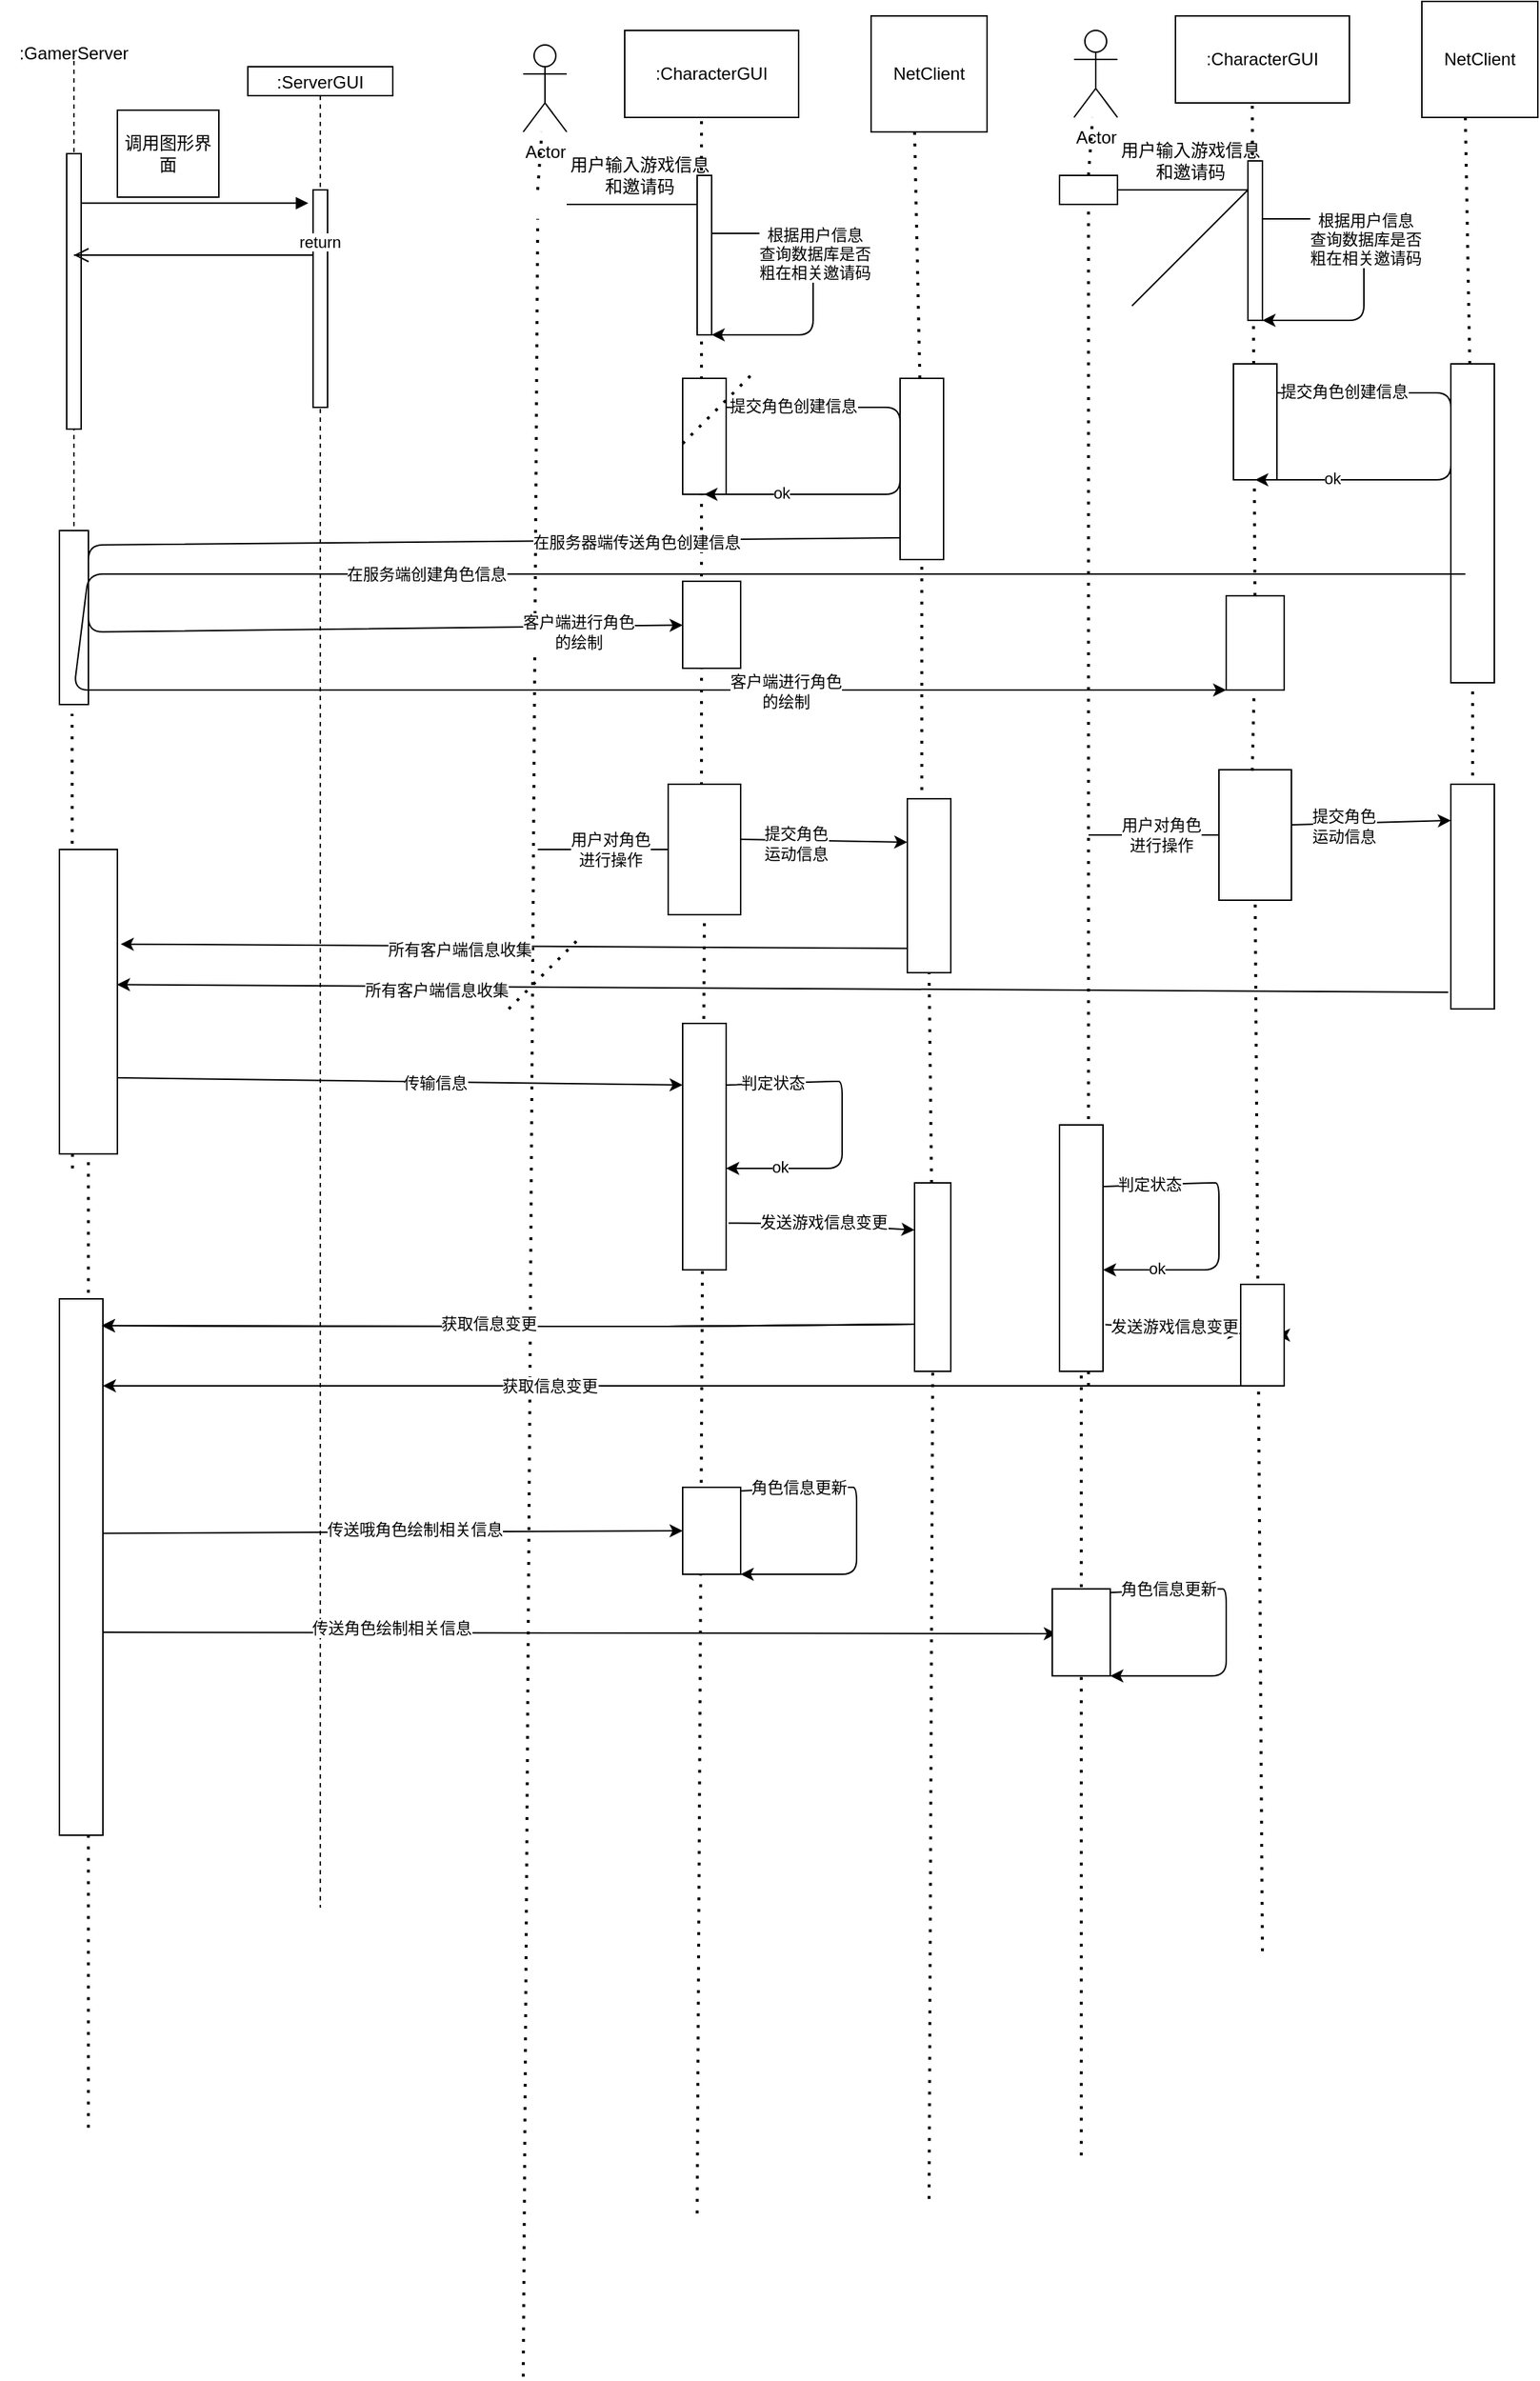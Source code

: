 <mxfile version="20.0.4" type="github">
  <diagram id="kgpKYQtTHZ0yAKxKKP6v" name="Page-1">
    <mxGraphModel dx="2178" dy="1340" grid="1" gridSize="10" guides="1" tooltips="1" connect="1" arrows="1" fold="1" page="1" pageScale="1" pageWidth="850" pageHeight="1100" math="0" shadow="0">
      <root>
        <mxCell id="0" />
        <mxCell id="1" parent="0" />
        <mxCell id="3nuBFxr9cyL0pnOWT2aG-1" value=":GamerServer" style="shape=umlLifeline;perimeter=lifelinePerimeter;container=1;collapsible=0;recursiveResize=0;rounded=0;shadow=0;strokeWidth=1;size=0;" parent="1" vertex="1">
          <mxGeometry y="60" width="100" height="330" as="geometry" />
        </mxCell>
        <mxCell id="3nuBFxr9cyL0pnOWT2aG-2" value="" style="points=[];perimeter=orthogonalPerimeter;rounded=0;shadow=0;strokeWidth=1;" parent="3nuBFxr9cyL0pnOWT2aG-1" vertex="1">
          <mxGeometry x="45" y="70" width="10" height="190" as="geometry" />
        </mxCell>
        <mxCell id="3nuBFxr9cyL0pnOWT2aG-5" value=":ServerGUI" style="shape=umlLifeline;perimeter=lifelinePerimeter;container=1;collapsible=0;recursiveResize=0;rounded=0;shadow=0;strokeWidth=1;size=20;" parent="1" vertex="1">
          <mxGeometry x="170" y="70" width="100" height="1270" as="geometry" />
        </mxCell>
        <mxCell id="3nuBFxr9cyL0pnOWT2aG-6" value="" style="points=[];perimeter=orthogonalPerimeter;rounded=0;shadow=0;strokeWidth=1;" parent="3nuBFxr9cyL0pnOWT2aG-5" vertex="1">
          <mxGeometry x="45" y="85" width="10" height="150" as="geometry" />
        </mxCell>
        <mxCell id="3nuBFxr9cyL0pnOWT2aG-8" value="" style="verticalAlign=bottom;endArrow=block;shadow=0;strokeWidth=1;entryX=-0.331;entryY=0.061;entryDx=0;entryDy=0;entryPerimeter=0;" parent="1" source="3nuBFxr9cyL0pnOWT2aG-2" target="3nuBFxr9cyL0pnOWT2aG-6" edge="1">
          <mxGeometry relative="1" as="geometry">
            <mxPoint x="165" y="160" as="sourcePoint" />
            <mxPoint x="240" y="140" as="targetPoint" />
          </mxGeometry>
        </mxCell>
        <mxCell id="3nuBFxr9cyL0pnOWT2aG-10" value="return" style="verticalAlign=bottom;endArrow=open;dashed=1;endSize=8;shadow=0;strokeWidth=1;" parent="1" source="3nuBFxr9cyL0pnOWT2aG-1" edge="1">
          <mxGeometry relative="1" as="geometry">
            <mxPoint x="50" y="200" as="targetPoint" />
            <mxPoint x="50" y="200" as="sourcePoint" />
            <Array as="points">
              <mxPoint x="160" y="200" />
              <mxPoint x="220" y="200" />
            </Array>
          </mxGeometry>
        </mxCell>
        <mxCell id="4ySIcX1jQTBrxYseHRK0-2" value="调用图形界面" style="whiteSpace=wrap;html=1;" vertex="1" parent="1">
          <mxGeometry x="80" y="100" width="70" height="60" as="geometry" />
        </mxCell>
        <mxCell id="3nuBFxr9cyL0pnOWT2aG-4" value="" style="points=[];perimeter=orthogonalPerimeter;rounded=0;shadow=0;strokeWidth=1;" parent="1" vertex="1">
          <mxGeometry x="40" y="390" width="20" height="120" as="geometry" />
        </mxCell>
        <mxCell id="4ySIcX1jQTBrxYseHRK0-4" value="Actor" style="shape=umlActor;verticalLabelPosition=bottom;verticalAlign=top;html=1;outlineConnect=0;" vertex="1" parent="1">
          <mxGeometry x="360" y="55" width="30" height="60" as="geometry" />
        </mxCell>
        <mxCell id="4ySIcX1jQTBrxYseHRK0-5" value="" style="endArrow=none;dashed=1;html=1;dashPattern=1 3;strokeWidth=2;rounded=0;" edge="1" parent="1">
          <mxGeometry width="50" height="50" relative="1" as="geometry">
            <mxPoint x="360" y="1663.486" as="sourcePoint" />
            <mxPoint x="370" y="175" as="targetPoint" />
          </mxGeometry>
        </mxCell>
        <mxCell id="4ySIcX1jQTBrxYseHRK0-7" value="" style="endArrow=none;dashed=1;html=1;dashPattern=1 3;strokeWidth=2;rounded=0;exitX=0.5;exitY=0;exitDx=0;exitDy=0;" edge="1" parent="1" target="4ySIcX1jQTBrxYseHRK0-4">
          <mxGeometry width="50" height="50" relative="1" as="geometry">
            <mxPoint x="370" y="155" as="sourcePoint" />
            <mxPoint x="360" y="195" as="targetPoint" />
          </mxGeometry>
        </mxCell>
        <mxCell id="4ySIcX1jQTBrxYseHRK0-10" value="用户输入游戏信息&lt;br&gt;和邀请码" style="text;html=1;resizable=0;autosize=1;align=center;verticalAlign=middle;points=[];fillColor=none;strokeColor=none;rounded=0;sketch=0;" vertex="1" parent="1">
          <mxGeometry x="380" y="125" width="120" height="40" as="geometry" />
        </mxCell>
        <mxCell id="4ySIcX1jQTBrxYseHRK0-11" value=":CharacterGUI" style="rounded=0;whiteSpace=wrap;html=1;sketch=0;" vertex="1" parent="1">
          <mxGeometry x="430" y="45" width="120" height="60" as="geometry" />
        </mxCell>
        <mxCell id="4ySIcX1jQTBrxYseHRK0-12" value="" style="endArrow=none;dashed=1;html=1;dashPattern=1 3;strokeWidth=2;rounded=1;sketch=0;curved=0;" edge="1" parent="1">
          <mxGeometry width="50" height="50" relative="1" as="geometry">
            <mxPoint x="483" y="565.667" as="sourcePoint" />
            <mxPoint x="483" y="105" as="targetPoint" />
          </mxGeometry>
        </mxCell>
        <mxCell id="4ySIcX1jQTBrxYseHRK0-14" value="" style="rounded=0;whiteSpace=wrap;html=1;sketch=0;" vertex="1" parent="1">
          <mxGeometry x="480" y="145" width="10" height="110" as="geometry" />
        </mxCell>
        <mxCell id="4ySIcX1jQTBrxYseHRK0-18" value="" style="rounded=0;whiteSpace=wrap;html=1;sketch=0;" vertex="1" parent="1">
          <mxGeometry x="470" y="285" width="30" height="80" as="geometry" />
        </mxCell>
        <mxCell id="4ySIcX1jQTBrxYseHRK0-21" value="" style="endArrow=classic;html=1;rounded=1;sketch=0;curved=0;entryX=1;entryY=1;entryDx=0;entryDy=0;" edge="1" parent="1" target="4ySIcX1jQTBrxYseHRK0-14">
          <mxGeometry width="50" height="50" relative="1" as="geometry">
            <mxPoint x="490" y="185" as="sourcePoint" />
            <mxPoint x="550" y="255" as="targetPoint" />
            <Array as="points">
              <mxPoint x="560" y="185" />
              <mxPoint x="560" y="255" />
            </Array>
          </mxGeometry>
        </mxCell>
        <mxCell id="4ySIcX1jQTBrxYseHRK0-23" value="根据用户信息&lt;br&gt;查询数据库是否&lt;br&gt;粗在相关邀请码" style="edgeLabel;html=1;align=center;verticalAlign=middle;resizable=0;points=[];" vertex="1" connectable="0" parent="4ySIcX1jQTBrxYseHRK0-21">
          <mxGeometry x="-0.198" y="1" relative="1" as="geometry">
            <mxPoint as="offset" />
          </mxGeometry>
        </mxCell>
        <mxCell id="4ySIcX1jQTBrxYseHRK0-24" value="NetClient" style="whiteSpace=wrap;html=1;aspect=fixed;rounded=0;sketch=0;" vertex="1" parent="1">
          <mxGeometry x="600" y="35" width="80" height="80" as="geometry" />
        </mxCell>
        <mxCell id="4ySIcX1jQTBrxYseHRK0-25" value="" style="endArrow=none;dashed=1;html=1;dashPattern=1 3;strokeWidth=2;rounded=1;sketch=0;curved=0;entryX=0.375;entryY=1;entryDx=0;entryDy=0;startArrow=none;entryPerimeter=0;" edge="1" parent="1" source="4ySIcX1jQTBrxYseHRK0-26" target="4ySIcX1jQTBrxYseHRK0-24">
          <mxGeometry width="50" height="50" relative="1" as="geometry">
            <mxPoint x="640" y="575" as="sourcePoint" />
            <mxPoint x="370" y="155" as="targetPoint" />
          </mxGeometry>
        </mxCell>
        <mxCell id="4ySIcX1jQTBrxYseHRK0-26" value="" style="rounded=0;whiteSpace=wrap;html=1;sketch=0;" vertex="1" parent="1">
          <mxGeometry x="620" y="285" width="30" height="125" as="geometry" />
        </mxCell>
        <mxCell id="4ySIcX1jQTBrxYseHRK0-27" value="" style="endArrow=none;dashed=1;html=1;dashPattern=1 3;strokeWidth=2;rounded=1;sketch=0;curved=0;entryX=0.5;entryY=1;entryDx=0;entryDy=0;" edge="1" parent="1" target="4ySIcX1jQTBrxYseHRK0-26">
          <mxGeometry width="50" height="50" relative="1" as="geometry">
            <mxPoint x="635" y="665" as="sourcePoint" />
            <mxPoint x="640" y="115" as="targetPoint" />
          </mxGeometry>
        </mxCell>
        <mxCell id="4ySIcX1jQTBrxYseHRK0-28" value="" style="endArrow=classic;html=1;rounded=1;sketch=0;curved=0;exitX=1;exitY=0.25;exitDx=0;exitDy=0;entryX=0.5;entryY=1;entryDx=0;entryDy=0;" edge="1" parent="1" source="4ySIcX1jQTBrxYseHRK0-18" target="4ySIcX1jQTBrxYseHRK0-18">
          <mxGeometry width="50" height="50" relative="1" as="geometry">
            <mxPoint x="320" y="335" as="sourcePoint" />
            <mxPoint x="510" y="355" as="targetPoint" />
            <Array as="points">
              <mxPoint x="620" y="305" />
              <mxPoint x="620" y="335" />
              <mxPoint x="620" y="365" />
            </Array>
          </mxGeometry>
        </mxCell>
        <mxCell id="4ySIcX1jQTBrxYseHRK0-29" value="提交角色创建信息" style="edgeLabel;html=1;align=center;verticalAlign=middle;resizable=0;points=[];" vertex="1" connectable="0" parent="4ySIcX1jQTBrxYseHRK0-28">
          <mxGeometry x="-0.709" y="1" relative="1" as="geometry">
            <mxPoint as="offset" />
          </mxGeometry>
        </mxCell>
        <mxCell id="4ySIcX1jQTBrxYseHRK0-30" value="ok" style="edgeLabel;html=1;align=center;verticalAlign=middle;resizable=0;points=[];" vertex="1" connectable="0" parent="4ySIcX1jQTBrxYseHRK0-28">
          <mxGeometry x="0.665" y="-1" relative="1" as="geometry">
            <mxPoint as="offset" />
          </mxGeometry>
        </mxCell>
        <mxCell id="4ySIcX1jQTBrxYseHRK0-31" value="" style="endArrow=classic;html=1;rounded=1;sketch=0;curved=0;" edge="1" parent="1" target="4ySIcX1jQTBrxYseHRK0-34">
          <mxGeometry width="50" height="50" relative="1" as="geometry">
            <mxPoint x="620" y="395" as="sourcePoint" />
            <mxPoint x="500" y="460" as="targetPoint" />
            <Array as="points">
              <mxPoint x="60" y="400" />
              <mxPoint x="60" y="460" />
            </Array>
          </mxGeometry>
        </mxCell>
        <mxCell id="4ySIcX1jQTBrxYseHRK0-32" value="在服务器端传送角色创建信息" style="edgeLabel;html=1;align=center;verticalAlign=middle;resizable=0;points=[];" vertex="1" connectable="0" parent="4ySIcX1jQTBrxYseHRK0-31">
          <mxGeometry x="-0.086" y="-1" relative="1" as="geometry">
            <mxPoint x="288" as="offset" />
          </mxGeometry>
        </mxCell>
        <mxCell id="4ySIcX1jQTBrxYseHRK0-33" value="客户端进行角色&lt;br&gt;的绘制" style="edgeLabel;html=1;align=center;verticalAlign=middle;resizable=0;points=[];" vertex="1" connectable="0" parent="4ySIcX1jQTBrxYseHRK0-31">
          <mxGeometry x="0.418" y="-1" relative="1" as="geometry">
            <mxPoint x="227" as="offset" />
          </mxGeometry>
        </mxCell>
        <mxCell id="4ySIcX1jQTBrxYseHRK0-182" value="" style="endArrow=none;html=1;rounded=1;sketch=0;curved=0;exitX=1;exitY=0.5;exitDx=0;exitDy=0;" edge="1" source="4ySIcX1jQTBrxYseHRK0-165" parent="4ySIcX1jQTBrxYseHRK0-31">
          <mxGeometry width="50" height="50" relative="1" as="geometry">
            <mxPoint x="780" y="235" as="sourcePoint" />
            <mxPoint x="860" y="155" as="targetPoint" />
          </mxGeometry>
        </mxCell>
        <mxCell id="4ySIcX1jQTBrxYseHRK0-34" value="" style="rounded=0;whiteSpace=wrap;html=1;sketch=0;" vertex="1" parent="1">
          <mxGeometry x="470" y="425" width="40" height="60" as="geometry" />
        </mxCell>
        <mxCell id="4ySIcX1jQTBrxYseHRK0-36" value="" style="endArrow=none;dashed=1;html=1;dashPattern=1 3;strokeWidth=2;rounded=1;sketch=0;curved=0;entryX=0.436;entryY=1.053;entryDx=0;entryDy=0;entryPerimeter=0;" edge="1" parent="1" target="3nuBFxr9cyL0pnOWT2aG-4">
          <mxGeometry width="50" height="50" relative="1" as="geometry">
            <mxPoint x="49" y="830" as="sourcePoint" />
            <mxPoint x="400" y="390" as="targetPoint" />
          </mxGeometry>
        </mxCell>
        <mxCell id="4ySIcX1jQTBrxYseHRK0-52" value="" style="endArrow=none;html=1;rounded=1;sketch=0;curved=0;exitX=1;exitY=0.5;exitDx=0;exitDy=0;" edge="1" parent="1">
          <mxGeometry width="50" height="50" relative="1" as="geometry">
            <mxPoint x="390" y="165" as="sourcePoint" />
            <mxPoint x="480" y="165" as="targetPoint" />
          </mxGeometry>
        </mxCell>
        <mxCell id="4ySIcX1jQTBrxYseHRK0-53" value="" style="endArrow=none;html=1;rounded=1;sketch=0;curved=0;" edge="1" parent="1" target="4ySIcX1jQTBrxYseHRK0-54">
          <mxGeometry width="50" height="50" relative="1" as="geometry">
            <mxPoint x="370" y="610" as="sourcePoint" />
            <mxPoint x="450" y="545" as="targetPoint" />
          </mxGeometry>
        </mxCell>
        <mxCell id="4ySIcX1jQTBrxYseHRK0-55" value="用户对角色&lt;br&gt;进行操作" style="edgeLabel;html=1;align=center;verticalAlign=middle;resizable=0;points=[];" vertex="1" connectable="0" parent="4ySIcX1jQTBrxYseHRK0-53">
          <mxGeometry x="-0.158" y="2" relative="1" as="geometry">
            <mxPoint x="12" y="2" as="offset" />
          </mxGeometry>
        </mxCell>
        <mxCell id="4ySIcX1jQTBrxYseHRK0-54" value="" style="rounded=0;whiteSpace=wrap;html=1;sketch=0;" vertex="1" parent="1">
          <mxGeometry x="460" y="565" width="50" height="90" as="geometry" />
        </mxCell>
        <mxCell id="4ySIcX1jQTBrxYseHRK0-56" value="" style="rounded=0;whiteSpace=wrap;html=1;sketch=0;" vertex="1" parent="1">
          <mxGeometry x="625" y="575" width="30" height="120" as="geometry" />
        </mxCell>
        <mxCell id="4ySIcX1jQTBrxYseHRK0-60" value="" style="endArrow=classic;html=1;rounded=1;sketch=0;curved=0;entryX=0;entryY=0.25;entryDx=0;entryDy=0;" edge="1" parent="1" target="4ySIcX1jQTBrxYseHRK0-56">
          <mxGeometry width="50" height="50" relative="1" as="geometry">
            <mxPoint x="510" y="603" as="sourcePoint" />
            <mxPoint x="470" y="265" as="targetPoint" />
          </mxGeometry>
        </mxCell>
        <mxCell id="4ySIcX1jQTBrxYseHRK0-61" value="提交角色&lt;br&gt;运动信息" style="edgeLabel;html=1;align=center;verticalAlign=middle;resizable=0;points=[];" vertex="1" connectable="0" parent="4ySIcX1jQTBrxYseHRK0-60">
          <mxGeometry x="-0.349" y="-2" relative="1" as="geometry">
            <mxPoint as="offset" />
          </mxGeometry>
        </mxCell>
        <mxCell id="4ySIcX1jQTBrxYseHRK0-63" value="" style="rounded=0;whiteSpace=wrap;html=1;sketch=0;" vertex="1" parent="1">
          <mxGeometry x="40" y="610" width="40" height="210" as="geometry" />
        </mxCell>
        <mxCell id="4ySIcX1jQTBrxYseHRK0-64" value="" style="endArrow=none;dashed=1;html=1;dashPattern=1 3;strokeWidth=2;rounded=1;sketch=0;curved=0;entryX=0.5;entryY=1;entryDx=0;entryDy=0;" edge="1" parent="1" target="4ySIcX1jQTBrxYseHRK0-54">
          <mxGeometry width="50" height="50" relative="1" as="geometry">
            <mxPoint x="480" y="1550.871" as="sourcePoint" />
            <mxPoint x="330" y="670" as="targetPoint" />
          </mxGeometry>
        </mxCell>
        <mxCell id="4ySIcX1jQTBrxYseHRK0-65" value="" style="endArrow=classic;html=1;rounded=1;sketch=0;curved=0;exitX=0.018;exitY=0.86;exitDx=0;exitDy=0;entryX=1.057;entryY=0.311;entryDx=0;entryDy=0;entryPerimeter=0;exitPerimeter=0;" edge="1" parent="1" source="4ySIcX1jQTBrxYseHRK0-56" target="4ySIcX1jQTBrxYseHRK0-63">
          <mxGeometry width="50" height="50" relative="1" as="geometry">
            <mxPoint x="280" y="630" as="sourcePoint" />
            <mxPoint x="330" y="580" as="targetPoint" />
          </mxGeometry>
        </mxCell>
        <mxCell id="4ySIcX1jQTBrxYseHRK0-189" value="所有客户端信息收集" style="edgeLabel;html=1;align=center;verticalAlign=middle;resizable=0;points=[];" vertex="1" connectable="0" parent="4ySIcX1jQTBrxYseHRK0-65">
          <mxGeometry x="0.145" y="2" relative="1" as="geometry">
            <mxPoint x="1" as="offset" />
          </mxGeometry>
        </mxCell>
        <mxCell id="4ySIcX1jQTBrxYseHRK0-163" value="Actor" style="shape=umlActor;verticalLabelPosition=bottom;verticalAlign=top;html=1;outlineConnect=0;" vertex="1" parent="1">
          <mxGeometry x="740" y="45" width="30" height="60" as="geometry" />
        </mxCell>
        <mxCell id="4ySIcX1jQTBrxYseHRK0-164" value="" style="endArrow=none;dashed=1;html=1;dashPattern=1 3;strokeWidth=2;rounded=0;" edge="1" target="4ySIcX1jQTBrxYseHRK0-165" parent="1">
          <mxGeometry width="50" height="50" relative="1" as="geometry">
            <mxPoint x="750" y="980" as="sourcePoint" />
            <mxPoint x="760" y="135" as="targetPoint" />
          </mxGeometry>
        </mxCell>
        <mxCell id="4ySIcX1jQTBrxYseHRK0-165" value="" style="rounded=0;whiteSpace=wrap;html=1;" vertex="1" parent="1">
          <mxGeometry x="730" y="145" width="40" height="20" as="geometry" />
        </mxCell>
        <mxCell id="4ySIcX1jQTBrxYseHRK0-166" value="" style="endArrow=none;dashed=1;html=1;dashPattern=1 3;strokeWidth=2;rounded=0;exitX=0.5;exitY=0;exitDx=0;exitDy=0;" edge="1" source="4ySIcX1jQTBrxYseHRK0-165" target="4ySIcX1jQTBrxYseHRK0-163" parent="1">
          <mxGeometry width="50" height="50" relative="1" as="geometry">
            <mxPoint x="750" y="135" as="sourcePoint" />
            <mxPoint x="740" y="185" as="targetPoint" />
          </mxGeometry>
        </mxCell>
        <mxCell id="4ySIcX1jQTBrxYseHRK0-167" value="用户输入游戏信息&lt;br&gt;和邀请码" style="text;html=1;resizable=0;autosize=1;align=center;verticalAlign=middle;points=[];fillColor=none;strokeColor=none;rounded=0;sketch=0;" vertex="1" parent="1">
          <mxGeometry x="760" y="115" width="120" height="40" as="geometry" />
        </mxCell>
        <mxCell id="4ySIcX1jQTBrxYseHRK0-168" value=":CharacterGUI" style="rounded=0;whiteSpace=wrap;html=1;sketch=0;" vertex="1" parent="1">
          <mxGeometry x="810" y="35" width="120" height="60" as="geometry" />
        </mxCell>
        <mxCell id="4ySIcX1jQTBrxYseHRK0-169" value="" style="endArrow=none;dashed=1;html=1;dashPattern=1 3;strokeWidth=2;rounded=1;sketch=0;curved=0;startArrow=none;" edge="1" parent="1" source="4ySIcX1jQTBrxYseHRK0-181">
          <mxGeometry width="50" height="50" relative="1" as="geometry">
            <mxPoint x="863" y="555.667" as="sourcePoint" />
            <mxPoint x="863" y="95" as="targetPoint" />
          </mxGeometry>
        </mxCell>
        <mxCell id="4ySIcX1jQTBrxYseHRK0-170" value="" style="rounded=0;whiteSpace=wrap;html=1;sketch=0;" vertex="1" parent="1">
          <mxGeometry x="860" y="135" width="10" height="110" as="geometry" />
        </mxCell>
        <mxCell id="4ySIcX1jQTBrxYseHRK0-171" value="" style="rounded=0;whiteSpace=wrap;html=1;sketch=0;" vertex="1" parent="1">
          <mxGeometry x="850" y="275" width="30" height="80" as="geometry" />
        </mxCell>
        <mxCell id="4ySIcX1jQTBrxYseHRK0-172" value="" style="endArrow=classic;html=1;rounded=1;sketch=0;curved=0;entryX=1;entryY=1;entryDx=0;entryDy=0;" edge="1" target="4ySIcX1jQTBrxYseHRK0-170" parent="1">
          <mxGeometry width="50" height="50" relative="1" as="geometry">
            <mxPoint x="870" y="175" as="sourcePoint" />
            <mxPoint x="930" y="245" as="targetPoint" />
            <Array as="points">
              <mxPoint x="940" y="175" />
              <mxPoint x="940" y="245" />
            </Array>
          </mxGeometry>
        </mxCell>
        <mxCell id="4ySIcX1jQTBrxYseHRK0-173" value="根据用户信息&lt;br&gt;查询数据库是否&lt;br&gt;粗在相关邀请码" style="edgeLabel;html=1;align=center;verticalAlign=middle;resizable=0;points=[];" vertex="1" connectable="0" parent="4ySIcX1jQTBrxYseHRK0-172">
          <mxGeometry x="-0.198" y="1" relative="1" as="geometry">
            <mxPoint as="offset" />
          </mxGeometry>
        </mxCell>
        <mxCell id="4ySIcX1jQTBrxYseHRK0-174" value="NetClient" style="whiteSpace=wrap;html=1;aspect=fixed;rounded=0;sketch=0;" vertex="1" parent="1">
          <mxGeometry x="980" y="25" width="80" height="80" as="geometry" />
        </mxCell>
        <mxCell id="4ySIcX1jQTBrxYseHRK0-175" value="" style="endArrow=none;dashed=1;html=1;dashPattern=1 3;strokeWidth=2;rounded=1;sketch=0;curved=0;entryX=0.375;entryY=1;entryDx=0;entryDy=0;startArrow=none;entryPerimeter=0;" edge="1" source="4ySIcX1jQTBrxYseHRK0-176" target="4ySIcX1jQTBrxYseHRK0-174" parent="1">
          <mxGeometry width="50" height="50" relative="1" as="geometry">
            <mxPoint x="1020" y="565" as="sourcePoint" />
            <mxPoint x="750" y="145" as="targetPoint" />
          </mxGeometry>
        </mxCell>
        <mxCell id="4ySIcX1jQTBrxYseHRK0-176" value="" style="rounded=0;whiteSpace=wrap;html=1;sketch=0;" vertex="1" parent="1">
          <mxGeometry x="1000" y="275" width="30" height="220" as="geometry" />
        </mxCell>
        <mxCell id="4ySIcX1jQTBrxYseHRK0-177" value="" style="endArrow=none;dashed=1;html=1;dashPattern=1 3;strokeWidth=2;rounded=1;sketch=0;curved=0;entryX=0.5;entryY=1;entryDx=0;entryDy=0;" edge="1" target="4ySIcX1jQTBrxYseHRK0-176" parent="1">
          <mxGeometry width="50" height="50" relative="1" as="geometry">
            <mxPoint x="1015" y="655" as="sourcePoint" />
            <mxPoint x="1020" y="105" as="targetPoint" />
          </mxGeometry>
        </mxCell>
        <mxCell id="4ySIcX1jQTBrxYseHRK0-178" value="" style="endArrow=classic;html=1;rounded=1;sketch=0;curved=0;exitX=1;exitY=0.25;exitDx=0;exitDy=0;entryX=0.5;entryY=1;entryDx=0;entryDy=0;" edge="1" source="4ySIcX1jQTBrxYseHRK0-171" target="4ySIcX1jQTBrxYseHRK0-171" parent="1">
          <mxGeometry width="50" height="50" relative="1" as="geometry">
            <mxPoint x="700" y="325" as="sourcePoint" />
            <mxPoint x="890" y="345" as="targetPoint" />
            <Array as="points">
              <mxPoint x="1000" y="295" />
              <mxPoint x="1000" y="325" />
              <mxPoint x="1000" y="355" />
            </Array>
          </mxGeometry>
        </mxCell>
        <mxCell id="4ySIcX1jQTBrxYseHRK0-179" value="提交角色创建信息" style="edgeLabel;html=1;align=center;verticalAlign=middle;resizable=0;points=[];" vertex="1" connectable="0" parent="4ySIcX1jQTBrxYseHRK0-178">
          <mxGeometry x="-0.709" y="1" relative="1" as="geometry">
            <mxPoint as="offset" />
          </mxGeometry>
        </mxCell>
        <mxCell id="4ySIcX1jQTBrxYseHRK0-180" value="ok" style="edgeLabel;html=1;align=center;verticalAlign=middle;resizable=0;points=[];" vertex="1" connectable="0" parent="4ySIcX1jQTBrxYseHRK0-178">
          <mxGeometry x="0.665" y="-1" relative="1" as="geometry">
            <mxPoint as="offset" />
          </mxGeometry>
        </mxCell>
        <mxCell id="4ySIcX1jQTBrxYseHRK0-183" value="" style="endArrow=none;html=1;rounded=1;sketch=0;curved=0;" edge="1" target="4ySIcX1jQTBrxYseHRK0-185" parent="1">
          <mxGeometry width="50" height="50" relative="1" as="geometry">
            <mxPoint x="750" y="600" as="sourcePoint" />
            <mxPoint x="830" y="535" as="targetPoint" />
          </mxGeometry>
        </mxCell>
        <mxCell id="4ySIcX1jQTBrxYseHRK0-184" value="用户对角色&lt;br&gt;进行操作" style="edgeLabel;html=1;align=center;verticalAlign=middle;resizable=0;points=[];" vertex="1" connectable="0" parent="4ySIcX1jQTBrxYseHRK0-183">
          <mxGeometry x="-0.158" y="2" relative="1" as="geometry">
            <mxPoint x="12" y="2" as="offset" />
          </mxGeometry>
        </mxCell>
        <mxCell id="4ySIcX1jQTBrxYseHRK0-185" value="" style="rounded=0;whiteSpace=wrap;html=1;sketch=0;" vertex="1" parent="1">
          <mxGeometry x="840" y="555" width="50" height="90" as="geometry" />
        </mxCell>
        <mxCell id="4ySIcX1jQTBrxYseHRK0-186" value="" style="rounded=0;whiteSpace=wrap;html=1;sketch=0;" vertex="1" parent="1">
          <mxGeometry x="1000" y="565" width="30" height="155" as="geometry" />
        </mxCell>
        <mxCell id="4ySIcX1jQTBrxYseHRK0-187" value="" style="endArrow=classic;html=1;rounded=1;sketch=0;curved=0;" edge="1" parent="1">
          <mxGeometry width="50" height="50" relative="1" as="geometry">
            <mxPoint x="890" y="593" as="sourcePoint" />
            <mxPoint x="1000" y="590" as="targetPoint" />
          </mxGeometry>
        </mxCell>
        <mxCell id="4ySIcX1jQTBrxYseHRK0-188" value="提交角色&lt;br&gt;运动信息" style="edgeLabel;html=1;align=center;verticalAlign=middle;resizable=0;points=[];" vertex="1" connectable="0" parent="4ySIcX1jQTBrxYseHRK0-187">
          <mxGeometry x="-0.349" y="-2" relative="1" as="geometry">
            <mxPoint as="offset" />
          </mxGeometry>
        </mxCell>
        <mxCell id="4ySIcX1jQTBrxYseHRK0-190" value="" style="endArrow=none;dashed=1;html=1;dashPattern=1 3;strokeWidth=2;rounded=1;sketch=0;curved=0;" edge="1" parent="1">
          <mxGeometry width="50" height="50" relative="1" as="geometry">
            <mxPoint x="350" y="720" as="sourcePoint" />
            <mxPoint x="400" y="670" as="targetPoint" />
          </mxGeometry>
        </mxCell>
        <mxCell id="4ySIcX1jQTBrxYseHRK0-191" value="" style="endArrow=none;dashed=1;html=1;dashPattern=1 3;strokeWidth=2;rounded=1;sketch=0;curved=0;entryX=0.5;entryY=1;entryDx=0;entryDy=0;" edge="1" parent="1" target="4ySIcX1jQTBrxYseHRK0-185">
          <mxGeometry width="50" height="50" relative="1" as="geometry">
            <mxPoint x="870" y="1370" as="sourcePoint" />
            <mxPoint x="880" y="730" as="targetPoint" />
          </mxGeometry>
        </mxCell>
        <mxCell id="4ySIcX1jQTBrxYseHRK0-192" value="" style="endArrow=classic;html=1;rounded=1;sketch=0;curved=0;exitX=-0.06;exitY=0.926;exitDx=0;exitDy=0;exitPerimeter=0;entryX=0.992;entryY=0.444;entryDx=0;entryDy=0;entryPerimeter=0;" edge="1" parent="1" source="4ySIcX1jQTBrxYseHRK0-186" target="4ySIcX1jQTBrxYseHRK0-63">
          <mxGeometry width="50" height="50" relative="1" as="geometry">
            <mxPoint x="640" y="750" as="sourcePoint" />
            <mxPoint x="690" y="700" as="targetPoint" />
          </mxGeometry>
        </mxCell>
        <mxCell id="4ySIcX1jQTBrxYseHRK0-193" value="所有客户端信息收集" style="edgeLabel;html=1;align=center;verticalAlign=middle;resizable=0;points=[];" vertex="1" connectable="0" parent="4ySIcX1jQTBrxYseHRK0-192">
          <mxGeometry x="0.519" y="2" relative="1" as="geometry">
            <mxPoint x="-1" as="offset" />
          </mxGeometry>
        </mxCell>
        <mxCell id="4ySIcX1jQTBrxYseHRK0-194" value="" style="endArrow=classic;html=1;rounded=1;sketch=0;curved=0;entryX=0;entryY=1;entryDx=0;entryDy=0;" edge="1" parent="1" target="4ySIcX1jQTBrxYseHRK0-181">
          <mxGeometry width="50" height="50" relative="1" as="geometry">
            <mxPoint x="1010" y="420" as="sourcePoint" />
            <mxPoint x="500" y="460" as="targetPoint" />
            <Array as="points">
              <mxPoint x="60" y="420" />
              <mxPoint x="50" y="500" />
            </Array>
          </mxGeometry>
        </mxCell>
        <mxCell id="4ySIcX1jQTBrxYseHRK0-196" value="客户端进行角色&lt;br&gt;的绘制" style="edgeLabel;html=1;align=center;verticalAlign=middle;resizable=0;points=[];" vertex="1" connectable="0" parent="4ySIcX1jQTBrxYseHRK0-194">
          <mxGeometry x="0.418" y="-1" relative="1" as="geometry">
            <mxPoint x="227" as="offset" />
          </mxGeometry>
        </mxCell>
        <mxCell id="4ySIcX1jQTBrxYseHRK0-197" value="" style="endArrow=none;html=1;rounded=1;sketch=0;curved=0;exitX=1;exitY=0.5;exitDx=0;exitDy=0;" edge="1" parent="4ySIcX1jQTBrxYseHRK0-194">
          <mxGeometry width="50" height="50" relative="1" as="geometry">
            <mxPoint x="780" y="235" as="sourcePoint" />
            <mxPoint x="860" y="155" as="targetPoint" />
          </mxGeometry>
        </mxCell>
        <mxCell id="4ySIcX1jQTBrxYseHRK0-203" value="在服务端创建角色信息" style="edgeLabel;html=1;align=center;verticalAlign=middle;resizable=0;points=[];" vertex="1" connectable="0" parent="4ySIcX1jQTBrxYseHRK0-194">
          <mxGeometry x="-0.36" relative="1" as="geometry">
            <mxPoint x="-133" as="offset" />
          </mxGeometry>
        </mxCell>
        <mxCell id="4ySIcX1jQTBrxYseHRK0-181" value="" style="rounded=0;whiteSpace=wrap;html=1;sketch=0;" vertex="1" parent="1">
          <mxGeometry x="845" y="435" width="40" height="65" as="geometry" />
        </mxCell>
        <mxCell id="4ySIcX1jQTBrxYseHRK0-202" value="" style="endArrow=none;dashed=1;html=1;dashPattern=1 3;strokeWidth=2;rounded=1;sketch=0;curved=0;" edge="1" parent="1" target="4ySIcX1jQTBrxYseHRK0-181">
          <mxGeometry width="50" height="50" relative="1" as="geometry">
            <mxPoint x="863" y="555.667" as="sourcePoint" />
            <mxPoint x="863" y="95.0" as="targetPoint" />
          </mxGeometry>
        </mxCell>
        <mxCell id="4ySIcX1jQTBrxYseHRK0-204" value="" style="rounded=0;whiteSpace=wrap;html=1;sketch=0;" vertex="1" parent="1">
          <mxGeometry x="470" y="730" width="30" height="170" as="geometry" />
        </mxCell>
        <mxCell id="4ySIcX1jQTBrxYseHRK0-205" value="" style="endArrow=classic;html=1;rounded=1;sketch=0;curved=0;exitX=1;exitY=0.75;exitDx=0;exitDy=0;entryX=0;entryY=0.25;entryDx=0;entryDy=0;" edge="1" parent="1" source="4ySIcX1jQTBrxYseHRK0-63" target="4ySIcX1jQTBrxYseHRK0-204">
          <mxGeometry width="50" height="50" relative="1" as="geometry">
            <mxPoint x="460" y="800" as="sourcePoint" />
            <mxPoint x="510" y="750" as="targetPoint" />
          </mxGeometry>
        </mxCell>
        <mxCell id="4ySIcX1jQTBrxYseHRK0-206" value="传输信息" style="edgeLabel;html=1;align=center;verticalAlign=middle;resizable=0;points=[];" vertex="1" connectable="0" parent="4ySIcX1jQTBrxYseHRK0-205">
          <mxGeometry x="0.122" relative="1" as="geometry">
            <mxPoint as="offset" />
          </mxGeometry>
        </mxCell>
        <mxCell id="4ySIcX1jQTBrxYseHRK0-211" value="" style="endArrow=none;dashed=1;html=1;dashPattern=1 3;strokeWidth=2;rounded=1;sketch=0;curved=0;" edge="1" parent="1">
          <mxGeometry width="50" height="50" relative="1" as="geometry">
            <mxPoint x="470" y="330" as="sourcePoint" />
            <mxPoint x="520" y="280" as="targetPoint" />
          </mxGeometry>
        </mxCell>
        <mxCell id="4ySIcX1jQTBrxYseHRK0-212" value="" style="endArrow=none;dashed=1;html=1;dashPattern=1 3;strokeWidth=2;rounded=1;sketch=0;curved=0;entryX=0.5;entryY=1;entryDx=0;entryDy=0;startArrow=none;" edge="1" parent="1" source="4ySIcX1jQTBrxYseHRK0-214" target="4ySIcX1jQTBrxYseHRK0-56">
          <mxGeometry width="50" height="50" relative="1" as="geometry">
            <mxPoint x="640" y="1540.871" as="sourcePoint" />
            <mxPoint x="520" y="640" as="targetPoint" />
          </mxGeometry>
        </mxCell>
        <mxCell id="4ySIcX1jQTBrxYseHRK0-213" value="" style="endArrow=classic;html=1;rounded=1;sketch=0;curved=0;exitX=1.054;exitY=0.81;exitDx=0;exitDy=0;exitPerimeter=0;entryX=0;entryY=0.25;entryDx=0;entryDy=0;" edge="1" parent="1" source="4ySIcX1jQTBrxYseHRK0-204" target="4ySIcX1jQTBrxYseHRK0-214">
          <mxGeometry width="50" height="50" relative="1" as="geometry">
            <mxPoint x="470" y="810" as="sourcePoint" />
            <mxPoint x="610" y="870" as="targetPoint" />
            <Array as="points">
              <mxPoint x="550" y="868" />
            </Array>
          </mxGeometry>
        </mxCell>
        <mxCell id="4ySIcX1jQTBrxYseHRK0-215" value="发送游戏信息变更" style="edgeLabel;html=1;align=center;verticalAlign=middle;resizable=0;points=[];" vertex="1" connectable="0" parent="4ySIcX1jQTBrxYseHRK0-213">
          <mxGeometry x="0.012" y="2" relative="1" as="geometry">
            <mxPoint as="offset" />
          </mxGeometry>
        </mxCell>
        <mxCell id="4ySIcX1jQTBrxYseHRK0-216" value="" style="endArrow=classic;html=1;rounded=1;sketch=0;curved=0;entryX=0.5;entryY=1;entryDx=0;entryDy=0;exitX=1;exitY=0.25;exitDx=0;exitDy=0;" edge="1" parent="1" source="4ySIcX1jQTBrxYseHRK0-204">
          <mxGeometry width="50" height="50" relative="1" as="geometry">
            <mxPoint x="500" y="760" as="sourcePoint" />
            <mxPoint x="500" y="830" as="targetPoint" />
            <Array as="points">
              <mxPoint x="570" y="770" />
              <mxPoint x="580" y="770" />
              <mxPoint x="580" y="800" />
              <mxPoint x="580" y="830" />
              <mxPoint x="540" y="830" />
            </Array>
          </mxGeometry>
        </mxCell>
        <mxCell id="4ySIcX1jQTBrxYseHRK0-217" value="判定状态" style="edgeLabel;html=1;align=center;verticalAlign=middle;resizable=0;points=[];" vertex="1" connectable="0" parent="4ySIcX1jQTBrxYseHRK0-216">
          <mxGeometry x="-0.709" y="1" relative="1" as="geometry">
            <mxPoint as="offset" />
          </mxGeometry>
        </mxCell>
        <mxCell id="4ySIcX1jQTBrxYseHRK0-218" value="ok" style="edgeLabel;html=1;align=center;verticalAlign=middle;resizable=0;points=[];" vertex="1" connectable="0" parent="4ySIcX1jQTBrxYseHRK0-216">
          <mxGeometry x="0.665" y="-1" relative="1" as="geometry">
            <mxPoint as="offset" />
          </mxGeometry>
        </mxCell>
        <mxCell id="4ySIcX1jQTBrxYseHRK0-219" value="" style="rounded=0;whiteSpace=wrap;html=1;sketch=0;" vertex="1" parent="1">
          <mxGeometry x="730" y="800" width="30" height="170" as="geometry" />
        </mxCell>
        <mxCell id="4ySIcX1jQTBrxYseHRK0-223" value="" style="endArrow=classic;html=1;rounded=1;sketch=0;curved=0;exitX=1.054;exitY=0.81;exitDx=0;exitDy=0;exitPerimeter=0;" edge="1" source="4ySIcX1jQTBrxYseHRK0-219" target="4ySIcX1jQTBrxYseHRK0-225" parent="1">
          <mxGeometry width="50" height="50" relative="1" as="geometry">
            <mxPoint x="730" y="880" as="sourcePoint" />
            <mxPoint x="870" y="940" as="targetPoint" />
            <Array as="points" />
          </mxGeometry>
        </mxCell>
        <mxCell id="4ySIcX1jQTBrxYseHRK0-224" value="发送游戏信息变更" style="edgeLabel;html=1;align=center;verticalAlign=middle;resizable=0;points=[];" vertex="1" connectable="0" parent="4ySIcX1jQTBrxYseHRK0-223">
          <mxGeometry x="0.012" y="2" relative="1" as="geometry">
            <mxPoint as="offset" />
          </mxGeometry>
        </mxCell>
        <mxCell id="4ySIcX1jQTBrxYseHRK0-261" style="edgeStyle=orthogonalEdgeStyle;curved=0;rounded=1;sketch=0;orthogonalLoop=1;jettySize=auto;html=1;exitX=1;exitY=0.5;exitDx=0;exitDy=0;" edge="1" parent="1" source="4ySIcX1jQTBrxYseHRK0-225">
          <mxGeometry relative="1" as="geometry">
            <mxPoint x="880" y="945.471" as="targetPoint" />
          </mxGeometry>
        </mxCell>
        <mxCell id="4ySIcX1jQTBrxYseHRK0-225" value="" style="rounded=0;whiteSpace=wrap;html=1;sketch=0;" vertex="1" parent="1">
          <mxGeometry x="855" y="910" width="30" height="70" as="geometry" />
        </mxCell>
        <mxCell id="4ySIcX1jQTBrxYseHRK0-226" value="" style="endArrow=classic;html=1;rounded=1;sketch=0;curved=0;entryX=0.5;entryY=1;entryDx=0;entryDy=0;exitX=1;exitY=0.25;exitDx=0;exitDy=0;" edge="1" parent="1" source="4ySIcX1jQTBrxYseHRK0-219">
          <mxGeometry width="50" height="50" relative="1" as="geometry">
            <mxPoint x="760" y="830" as="sourcePoint" />
            <mxPoint x="760" y="900" as="targetPoint" />
            <Array as="points">
              <mxPoint x="830" y="840" />
              <mxPoint x="840" y="840" />
              <mxPoint x="840" y="870" />
              <mxPoint x="840" y="900" />
              <mxPoint x="800" y="900" />
            </Array>
          </mxGeometry>
        </mxCell>
        <mxCell id="4ySIcX1jQTBrxYseHRK0-227" value="判定状态" style="edgeLabel;html=1;align=center;verticalAlign=middle;resizable=0;points=[];" vertex="1" connectable="0" parent="4ySIcX1jQTBrxYseHRK0-226">
          <mxGeometry x="-0.709" y="1" relative="1" as="geometry">
            <mxPoint as="offset" />
          </mxGeometry>
        </mxCell>
        <mxCell id="4ySIcX1jQTBrxYseHRK0-228" value="ok" style="edgeLabel;html=1;align=center;verticalAlign=middle;resizable=0;points=[];" vertex="1" connectable="0" parent="4ySIcX1jQTBrxYseHRK0-226">
          <mxGeometry x="0.665" y="-1" relative="1" as="geometry">
            <mxPoint as="offset" />
          </mxGeometry>
        </mxCell>
        <mxCell id="4ySIcX1jQTBrxYseHRK0-229" value="" style="endArrow=none;dashed=1;html=1;dashPattern=1 3;strokeWidth=2;rounded=1;sketch=0;curved=0;entryX=0.5;entryY=1;entryDx=0;entryDy=0;" edge="1" parent="1" target="4ySIcX1jQTBrxYseHRK0-63">
          <mxGeometry width="50" height="50" relative="1" as="geometry">
            <mxPoint x="60" y="1491.743" as="sourcePoint" />
            <mxPoint x="480" y="890" as="targetPoint" />
          </mxGeometry>
        </mxCell>
        <mxCell id="4ySIcX1jQTBrxYseHRK0-214" value="" style="rounded=0;whiteSpace=wrap;html=1;sketch=0;" vertex="1" parent="1">
          <mxGeometry x="630" y="840" width="25" height="130" as="geometry" />
        </mxCell>
        <mxCell id="4ySIcX1jQTBrxYseHRK0-230" value="" style="endArrow=none;dashed=1;html=1;dashPattern=1 3;strokeWidth=2;rounded=1;sketch=0;curved=0;entryX=0.5;entryY=1;entryDx=0;entryDy=0;" edge="1" parent="1" target="4ySIcX1jQTBrxYseHRK0-214">
          <mxGeometry width="50" height="50" relative="1" as="geometry">
            <mxPoint x="640" y="1540.871" as="sourcePoint" />
            <mxPoint x="640" y="695" as="targetPoint" />
          </mxGeometry>
        </mxCell>
        <mxCell id="4ySIcX1jQTBrxYseHRK0-232" value="" style="rounded=0;whiteSpace=wrap;html=1;sketch=0;" vertex="1" parent="1">
          <mxGeometry x="40" y="920" width="30" height="370" as="geometry" />
        </mxCell>
        <mxCell id="4ySIcX1jQTBrxYseHRK0-233" value="" style="endArrow=classic;html=1;rounded=1;sketch=0;curved=0;entryX=0.974;entryY=0.05;entryDx=0;entryDy=0;entryPerimeter=0;exitX=0;exitY=0.75;exitDx=0;exitDy=0;" edge="1" parent="1" source="4ySIcX1jQTBrxYseHRK0-214" target="4ySIcX1jQTBrxYseHRK0-232">
          <mxGeometry width="50" height="50" relative="1" as="geometry">
            <mxPoint x="630" y="950" as="sourcePoint" />
            <mxPoint x="480" y="960" as="targetPoint" />
            <Array as="points">
              <mxPoint x="460" y="939" />
              <mxPoint x="400" y="939" />
            </Array>
          </mxGeometry>
        </mxCell>
        <mxCell id="4ySIcX1jQTBrxYseHRK0-234" value="获取信息变更" style="edgeLabel;html=1;align=center;verticalAlign=middle;resizable=0;points=[];" vertex="1" connectable="0" parent="4ySIcX1jQTBrxYseHRK0-233">
          <mxGeometry x="0.05" y="-2" relative="1" as="geometry">
            <mxPoint as="offset" />
          </mxGeometry>
        </mxCell>
        <mxCell id="4ySIcX1jQTBrxYseHRK0-235" value="" style="endArrow=classic;html=1;rounded=1;sketch=0;curved=0;entryX=0.974;entryY=0.05;entryDx=0;entryDy=0;entryPerimeter=0;exitX=0;exitY=0.75;exitDx=0;exitDy=0;" edge="1" parent="1" source="4ySIcX1jQTBrxYseHRK0-214" target="4ySIcX1jQTBrxYseHRK0-232">
          <mxGeometry width="50" height="50" relative="1" as="geometry">
            <mxPoint x="630" y="937.5" as="sourcePoint" />
            <mxPoint x="69.22" y="938.5" as="targetPoint" />
            <Array as="points">
              <mxPoint x="460" y="939" />
              <mxPoint x="400" y="939" />
              <mxPoint x="230" y="939" />
            </Array>
          </mxGeometry>
        </mxCell>
        <mxCell id="4ySIcX1jQTBrxYseHRK0-236" value="获取信息变更" style="edgeLabel;html=1;align=center;verticalAlign=middle;resizable=0;points=[];" vertex="1" connectable="0" parent="4ySIcX1jQTBrxYseHRK0-235">
          <mxGeometry x="0.05" y="-2" relative="1" as="geometry">
            <mxPoint as="offset" />
          </mxGeometry>
        </mxCell>
        <mxCell id="4ySIcX1jQTBrxYseHRK0-238" value="" style="endArrow=classic;html=1;rounded=1;sketch=0;curved=0;entryX=0.974;entryY=0.05;entryDx=0;entryDy=0;entryPerimeter=0;exitX=0;exitY=0.75;exitDx=0;exitDy=0;" edge="1" parent="1" source="4ySIcX1jQTBrxYseHRK0-214" target="4ySIcX1jQTBrxYseHRK0-232">
          <mxGeometry width="50" height="50" relative="1" as="geometry">
            <mxPoint x="630" y="937.5" as="sourcePoint" />
            <mxPoint x="69.22" y="938.5" as="targetPoint" />
            <Array as="points">
              <mxPoint x="460" y="939" />
              <mxPoint x="400" y="939" />
              <mxPoint x="230" y="939" />
            </Array>
          </mxGeometry>
        </mxCell>
        <mxCell id="4ySIcX1jQTBrxYseHRK0-239" value="获取信息变更" style="edgeLabel;html=1;align=center;verticalAlign=middle;resizable=0;points=[];" vertex="1" connectable="0" parent="4ySIcX1jQTBrxYseHRK0-238">
          <mxGeometry x="0.05" y="-2" relative="1" as="geometry">
            <mxPoint as="offset" />
          </mxGeometry>
        </mxCell>
        <mxCell id="4ySIcX1jQTBrxYseHRK0-240" value="" style="endArrow=classic;html=1;rounded=1;sketch=0;curved=0;exitX=0.5;exitY=1;exitDx=0;exitDy=0;" edge="1" parent="1" source="4ySIcX1jQTBrxYseHRK0-225">
          <mxGeometry width="50" height="50" relative="1" as="geometry">
            <mxPoint x="450" y="980" as="sourcePoint" />
            <mxPoint x="70" y="980" as="targetPoint" />
          </mxGeometry>
        </mxCell>
        <mxCell id="4ySIcX1jQTBrxYseHRK0-241" value="获取信息变更" style="edgeLabel;html=1;align=center;verticalAlign=middle;resizable=0;points=[];" vertex="1" connectable="0" parent="4ySIcX1jQTBrxYseHRK0-240">
          <mxGeometry x="0.23" relative="1" as="geometry">
            <mxPoint as="offset" />
          </mxGeometry>
        </mxCell>
        <mxCell id="4ySIcX1jQTBrxYseHRK0-243" value="" style="rounded=0;whiteSpace=wrap;html=1;sketch=0;" vertex="1" parent="1">
          <mxGeometry x="470" y="1050" width="40" height="60" as="geometry" />
        </mxCell>
        <mxCell id="4ySIcX1jQTBrxYseHRK0-246" value="" style="endArrow=none;dashed=1;html=1;dashPattern=1 3;strokeWidth=2;rounded=1;sketch=0;curved=0;entryX=0.5;entryY=1;entryDx=0;entryDy=0;" edge="1" parent="1" target="4ySIcX1jQTBrxYseHRK0-219">
          <mxGeometry width="50" height="50" relative="1" as="geometry">
            <mxPoint x="745" y="1510.871" as="sourcePoint" />
            <mxPoint x="500" y="1010" as="targetPoint" />
          </mxGeometry>
        </mxCell>
        <mxCell id="4ySIcX1jQTBrxYseHRK0-247" value="" style="endArrow=classic;html=1;rounded=1;sketch=0;curved=0;exitX=1.003;exitY=0.437;exitDx=0;exitDy=0;exitPerimeter=0;entryX=0;entryY=0.5;entryDx=0;entryDy=0;" edge="1" parent="1" source="4ySIcX1jQTBrxYseHRK0-232" target="4ySIcX1jQTBrxYseHRK0-243">
          <mxGeometry width="50" height="50" relative="1" as="geometry">
            <mxPoint x="450" y="1140" as="sourcePoint" />
            <mxPoint x="500" y="1090" as="targetPoint" />
          </mxGeometry>
        </mxCell>
        <mxCell id="4ySIcX1jQTBrxYseHRK0-249" value="传送哦角色绘制相关信息" style="edgeLabel;html=1;align=center;verticalAlign=middle;resizable=0;points=[];" vertex="1" connectable="0" parent="4ySIcX1jQTBrxYseHRK0-247">
          <mxGeometry x="0.076" y="2" relative="1" as="geometry">
            <mxPoint as="offset" />
          </mxGeometry>
        </mxCell>
        <mxCell id="4ySIcX1jQTBrxYseHRK0-248" value="" style="endArrow=classic;html=1;rounded=1;sketch=0;curved=0;exitX=1.061;exitY=0.592;exitDx=0;exitDy=0;exitPerimeter=0;" edge="1" parent="1">
          <mxGeometry width="50" height="50" relative="1" as="geometry">
            <mxPoint x="70.0" y="1150.0" as="sourcePoint" />
            <mxPoint x="728.17" y="1150.96" as="targetPoint" />
          </mxGeometry>
        </mxCell>
        <mxCell id="4ySIcX1jQTBrxYseHRK0-250" value="传送角色绘制相关信息" style="edgeLabel;html=1;align=center;verticalAlign=middle;resizable=0;points=[];" vertex="1" connectable="0" parent="4ySIcX1jQTBrxYseHRK0-248">
          <mxGeometry x="-0.395" y="4" relative="1" as="geometry">
            <mxPoint as="offset" />
          </mxGeometry>
        </mxCell>
        <mxCell id="4ySIcX1jQTBrxYseHRK0-255" value="" style="endArrow=classic;html=1;rounded=1;sketch=0;curved=0;entryX=0.5;entryY=1;entryDx=0;entryDy=0;exitX=1;exitY=0.25;exitDx=0;exitDy=0;" edge="1" parent="1">
          <mxGeometry width="50" height="50" relative="1" as="geometry">
            <mxPoint x="510" y="1052.5" as="sourcePoint" />
            <mxPoint x="510" y="1110" as="targetPoint" />
            <Array as="points">
              <mxPoint x="560" y="1050" />
              <mxPoint x="580" y="1050" />
              <mxPoint x="590" y="1050" />
              <mxPoint x="590" y="1080" />
              <mxPoint x="590" y="1110" />
              <mxPoint x="550" y="1110" />
            </Array>
          </mxGeometry>
        </mxCell>
        <mxCell id="4ySIcX1jQTBrxYseHRK0-256" value="角色信息更新" style="edgeLabel;html=1;align=center;verticalAlign=middle;resizable=0;points=[];" vertex="1" connectable="0" parent="4ySIcX1jQTBrxYseHRK0-255">
          <mxGeometry x="-0.709" y="1" relative="1" as="geometry">
            <mxPoint x="8" as="offset" />
          </mxGeometry>
        </mxCell>
        <mxCell id="4ySIcX1jQTBrxYseHRK0-258" value="" style="rounded=0;whiteSpace=wrap;html=1;sketch=0;" vertex="1" parent="1">
          <mxGeometry x="725" y="1120.09" width="40" height="60" as="geometry" />
        </mxCell>
        <mxCell id="4ySIcX1jQTBrxYseHRK0-259" value="" style="endArrow=classic;html=1;rounded=1;sketch=0;curved=0;entryX=0.5;entryY=1;entryDx=0;entryDy=0;exitX=1;exitY=0.25;exitDx=0;exitDy=0;" edge="1" parent="1">
          <mxGeometry width="50" height="50" relative="1" as="geometry">
            <mxPoint x="765" y="1122.59" as="sourcePoint" />
            <mxPoint x="765" y="1180.09" as="targetPoint" />
            <Array as="points">
              <mxPoint x="815" y="1120.09" />
              <mxPoint x="835" y="1120.09" />
              <mxPoint x="845" y="1120.09" />
              <mxPoint x="845" y="1150.09" />
              <mxPoint x="845" y="1180.09" />
              <mxPoint x="805" y="1180.09" />
            </Array>
          </mxGeometry>
        </mxCell>
        <mxCell id="4ySIcX1jQTBrxYseHRK0-260" value="角色信息更新" style="edgeLabel;html=1;align=center;verticalAlign=middle;resizable=0;points=[];" vertex="1" connectable="0" parent="4ySIcX1jQTBrxYseHRK0-259">
          <mxGeometry x="-0.709" y="1" relative="1" as="geometry">
            <mxPoint x="8" as="offset" />
          </mxGeometry>
        </mxCell>
      </root>
    </mxGraphModel>
  </diagram>
</mxfile>
